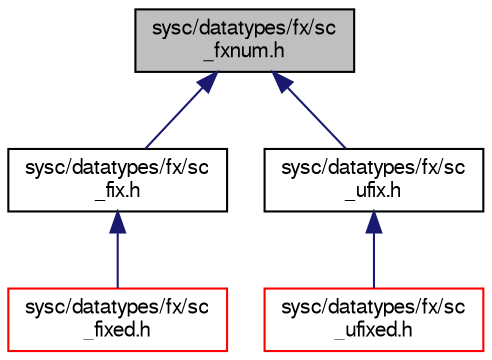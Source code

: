 digraph "sysc/datatypes/fx/sc_fxnum.h"
{
  edge [fontname="FreeSans",fontsize="10",labelfontname="FreeSans",labelfontsize="10"];
  node [fontname="FreeSans",fontsize="10",shape=record];
  Node70 [label="sysc/datatypes/fx/sc\l_fxnum.h",height=0.2,width=0.4,color="black", fillcolor="grey75", style="filled", fontcolor="black"];
  Node70 -> Node71 [dir="back",color="midnightblue",fontsize="10",style="solid",fontname="FreeSans"];
  Node71 [label="sysc/datatypes/fx/sc\l_fix.h",height=0.2,width=0.4,color="black", fillcolor="white", style="filled",URL="$a00116.html"];
  Node71 -> Node72 [dir="back",color="midnightblue",fontsize="10",style="solid",fontname="FreeSans"];
  Node72 [label="sysc/datatypes/fx/sc\l_fixed.h",height=0.2,width=0.4,color="red", fillcolor="white", style="filled",URL="$a00119.html"];
  Node70 -> Node74 [dir="back",color="midnightblue",fontsize="10",style="solid",fontname="FreeSans"];
  Node74 [label="sysc/datatypes/fx/sc\l_ufix.h",height=0.2,width=0.4,color="black", fillcolor="white", style="filled",URL="$a00146.html"];
  Node74 -> Node75 [dir="back",color="midnightblue",fontsize="10",style="solid",fontname="FreeSans"];
  Node75 [label="sysc/datatypes/fx/sc\l_ufixed.h",height=0.2,width=0.4,color="red", fillcolor="white", style="filled",URL="$a00149.html"];
}
